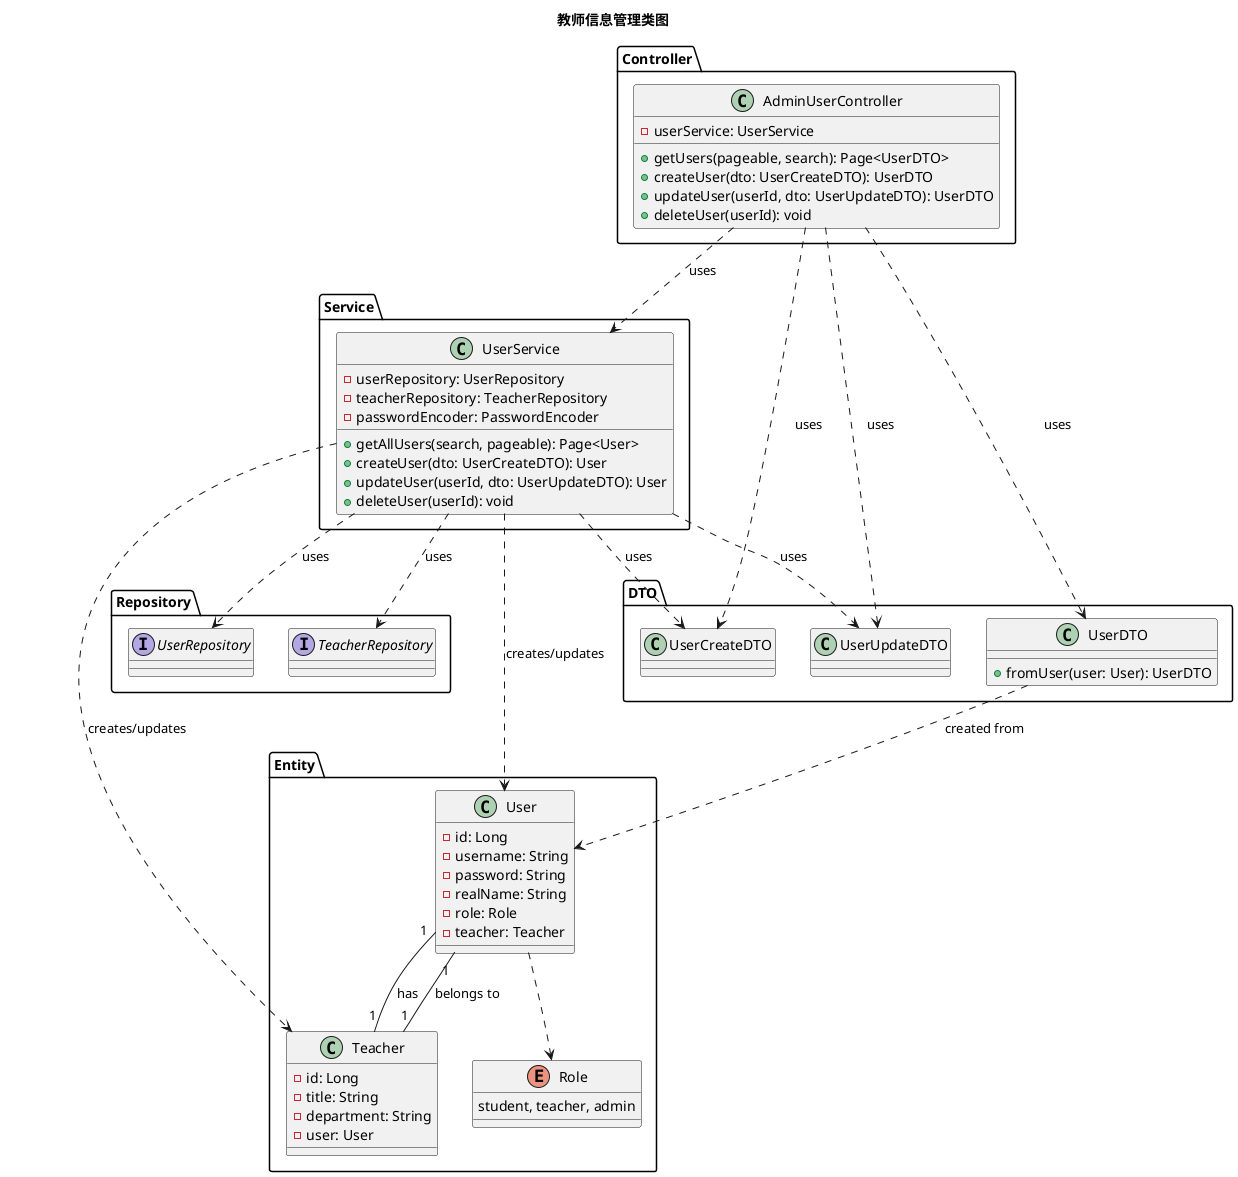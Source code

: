     @startuml

    title 教师信息管理类图

    package Controller {
        class AdminUserController {
            + getUsers(pageable, search): Page<UserDTO>
            + createUser(dto: UserCreateDTO): UserDTO
            + updateUser(userId, dto: UserUpdateDTO): UserDTO
            + deleteUser(userId): void
            - userService: UserService
        }
    }

    package Service {
        class UserService {
            + getAllUsers(search, pageable): Page<User>
            + createUser(dto: UserCreateDTO): User
            + updateUser(userId, dto: UserUpdateDTO): User
            + deleteUser(userId): void
            - userRepository: UserRepository
            - teacherRepository: TeacherRepository
            - passwordEncoder: PasswordEncoder
        }
    }

    package Repository {
        interface UserRepository
        interface TeacherRepository
    }

    package DTO {
        class UserCreateDTO {
            ' username, password, realName, role,
            ' teacherId, title, department, ...
        }
        class UserUpdateDTO {
            ' realName, newPassword, role,
            ' title, department, ...
        }
        class UserDTO {
            ' id, username, realName, role, ...
            + fromUser(user: User): UserDTO
        }
    }

    package Entity {
        class User {
            - id: Long
            - username: String
            - password: String
            - realName: String
            - role: Role
            - teacher: Teacher
        }
        enum Role {
            student, teacher, admin
        }
        class Teacher {
            - id: Long
            - title: String
            - department: String
            - user: User
        }
    }

    ' --- 关系 ---

    AdminUserController ..> UserService : uses
    AdminUserController ..> UserCreateDTO : uses
    AdminUserController ..> UserUpdateDTO : uses
    AdminUserController ..> UserDTO : uses

    UserService ..> UserRepository : uses
    UserService ..> TeacherRepository : uses
    UserService ..> UserCreateDTO : uses
    UserService ..> UserUpdateDTO : uses

    UserService ..> User : creates/updates
    UserService ..> Teacher : creates/updates

    UserDTO ..> User : created from

    User "1" -- "1" Teacher : has
    Teacher "1" -- "1" User : belongs to

    User ..> Role

    @enduml 